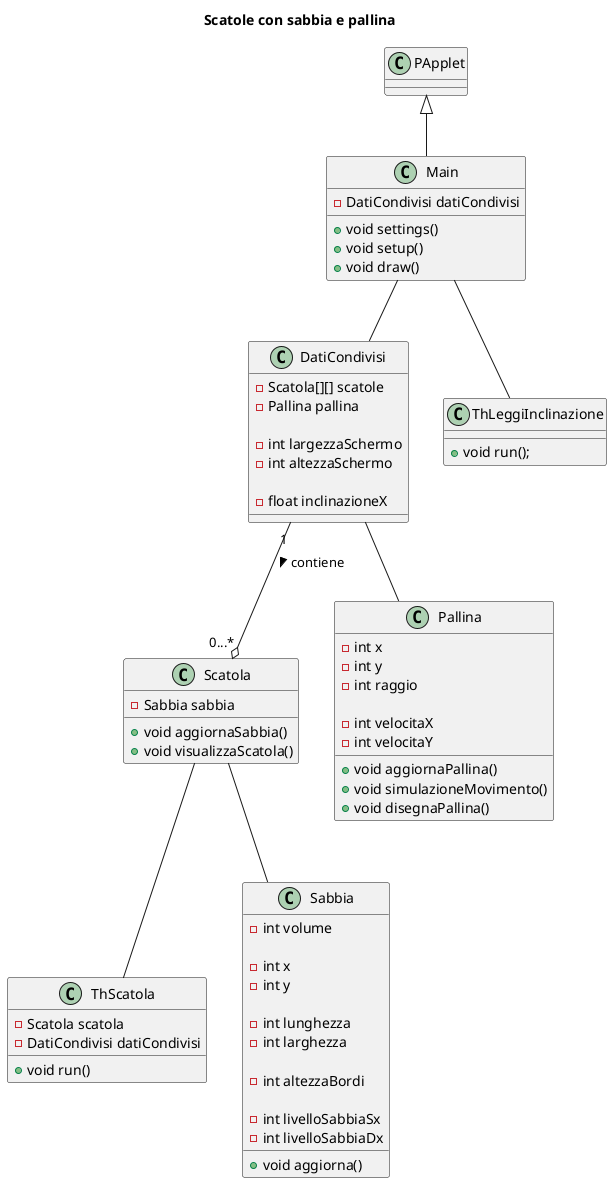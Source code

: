 @startuml

title Scatole con sabbia e pallina

PApplet <|-- Main

class Main {
    -DatiCondivisi datiCondivisi

    +void settings()
    +void setup()
    +void draw()
}

Main -- DatiCondivisi

class DatiCondivisi {
    -Scatola[][] scatole
    -Pallina pallina

    -int largezzaSchermo
    -int altezzaSchermo

    -float inclinazioneX
}

DatiCondivisi"1" --o "0...*"Scatola: contiene >

class Scatola {
  -Sabbia sabbia

  +void aggiornaSabbia()
  +void visualizzaScatola()
}

Scatola -- ThScatola

class ThScatola {
    -Scatola scatola
    -DatiCondivisi datiCondivisi

    +void run()
}

Scatola -- Sabbia

class Sabbia {
    -int volume

    -int x
    -int y

    -int lunghezza
    -int larghezza

    -int altezzaBordi

    -int livelloSabbiaSx
    -int livelloSabbiaDx

    +void aggiorna()
}

DatiCondivisi -- Pallina

class Pallina {
  -int x
  -int y
  -int raggio

  -int velocitaX
  -int velocitaY

  +void aggiornaPallina()
  +void simulazioneMovimento()
  +void disegnaPallina()
}

Main -- ThLeggiInclinazione

class ThLeggiInclinazione {
  +void run();
}

@enduml